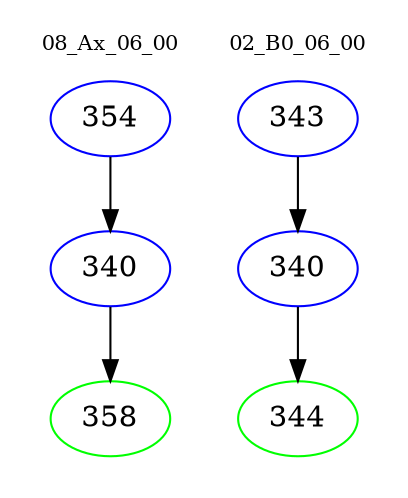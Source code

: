 digraph{
subgraph cluster_0 {
color = white
label = "08_Ax_06_00";
fontsize=10;
T0_354 [label="354", color="blue"]
T0_354 -> T0_340 [color="black"]
T0_340 [label="340", color="blue"]
T0_340 -> T0_358 [color="black"]
T0_358 [label="358", color="green"]
}
subgraph cluster_1 {
color = white
label = "02_B0_06_00";
fontsize=10;
T1_343 [label="343", color="blue"]
T1_343 -> T1_340 [color="black"]
T1_340 [label="340", color="blue"]
T1_340 -> T1_344 [color="black"]
T1_344 [label="344", color="green"]
}
}
